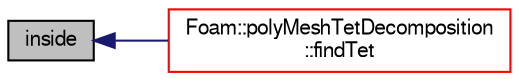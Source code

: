 digraph "inside"
{
  bgcolor="transparent";
  edge [fontname="FreeSans",fontsize="10",labelfontname="FreeSans",labelfontsize="10"];
  node [fontname="FreeSans",fontsize="10",shape=record];
  rankdir="LR";
  Node298 [label="inside",height=0.2,width=0.4,color="black", fillcolor="grey75", style="filled", fontcolor="black"];
  Node298 -> Node299 [dir="back",color="midnightblue",fontsize="10",style="solid",fontname="FreeSans"];
  Node299 [label="Foam::polyMeshTetDecomposition\l::findTet",height=0.2,width=0.4,color="red",URL="$a27418.html#a336110501f5915673070727c2b9cefc1",tooltip="Find the tet decomposition of the cell containing the given point. "];
}
